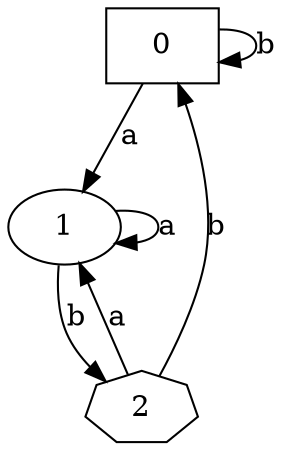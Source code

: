 digraph A { 
0[ shape = "box" ];
2[ shape = "septagon" ];
0 -> 0[ label = "b "];
0 -> 1[ label = "a "];
1 -> 1[ label = "a "];
1 -> 2[ label = "b "];
2 -> 1[ label = "a "];
2 -> 0[ label = "b "];
 } 
